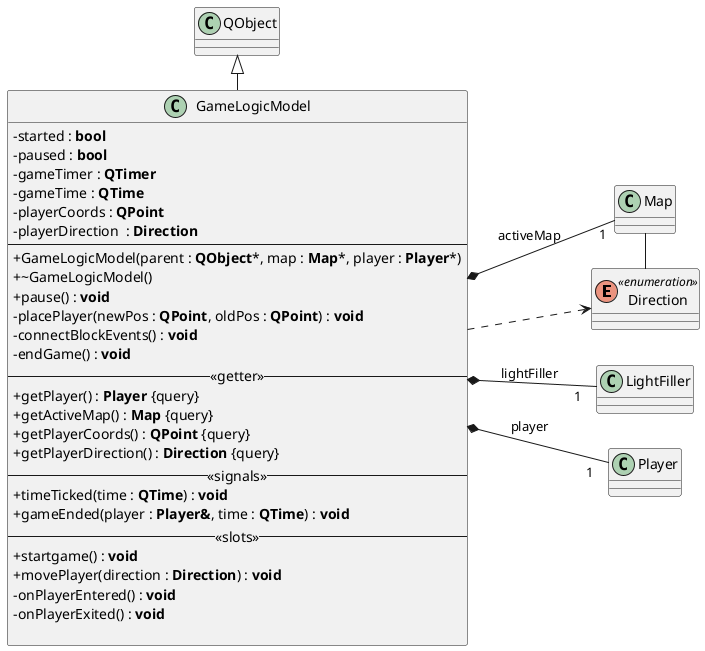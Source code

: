 # GameLogicModel

@startuml
left to right direction
skinparam ClassAttributeIconSize 0

enum Direction <<enumeration>>

class GameLogicModel{
-started : **bool** 
-paused : **bool**
-gameTimer : **QTimer**
-gameTime : **QTime**
-playerCoords : **QPoint**
-playerDirection  : **Direction**  
----
+GameLogicModel(parent : **QObject***, map : **Map***, player : **Player***)
+~GameLogicModel()
+pause() : **void**
-placePlayer(newPos : **QPoint**, oldPos : **QPoint**) : **void**
-connectBlockEvents() : **void**
-endGame() : **void**
--<<getter>>--
+getPlayer() : **Player** {query}
+getActiveMap() : **Map** {query}
+getPlayerCoords() : **QPoint** {query}
+getPlayerDirection() : **Direction** {query}
--<<signals>>--
+timeTicked(time : **QTime**) : **void**
+gameEnded(player : **Player&**, time : **QTime**) : **void**
--<<slots>>--
+startgame() : **void**
+movePlayer(direction : **Direction**) : **void**
-onPlayerEntered() : **void**
-onPlayerExited() : **void**
  
}

QObject <|-right- GameLogicModel

GameLogicModel *-- "1  " LightFiller : lightFiller
GameLogicModel *-- "1" Map : activeMap
GameLogicModel *-- "1  " Player : player
Map -r- Direction
GameLogicModel ..> Direction


@enduml